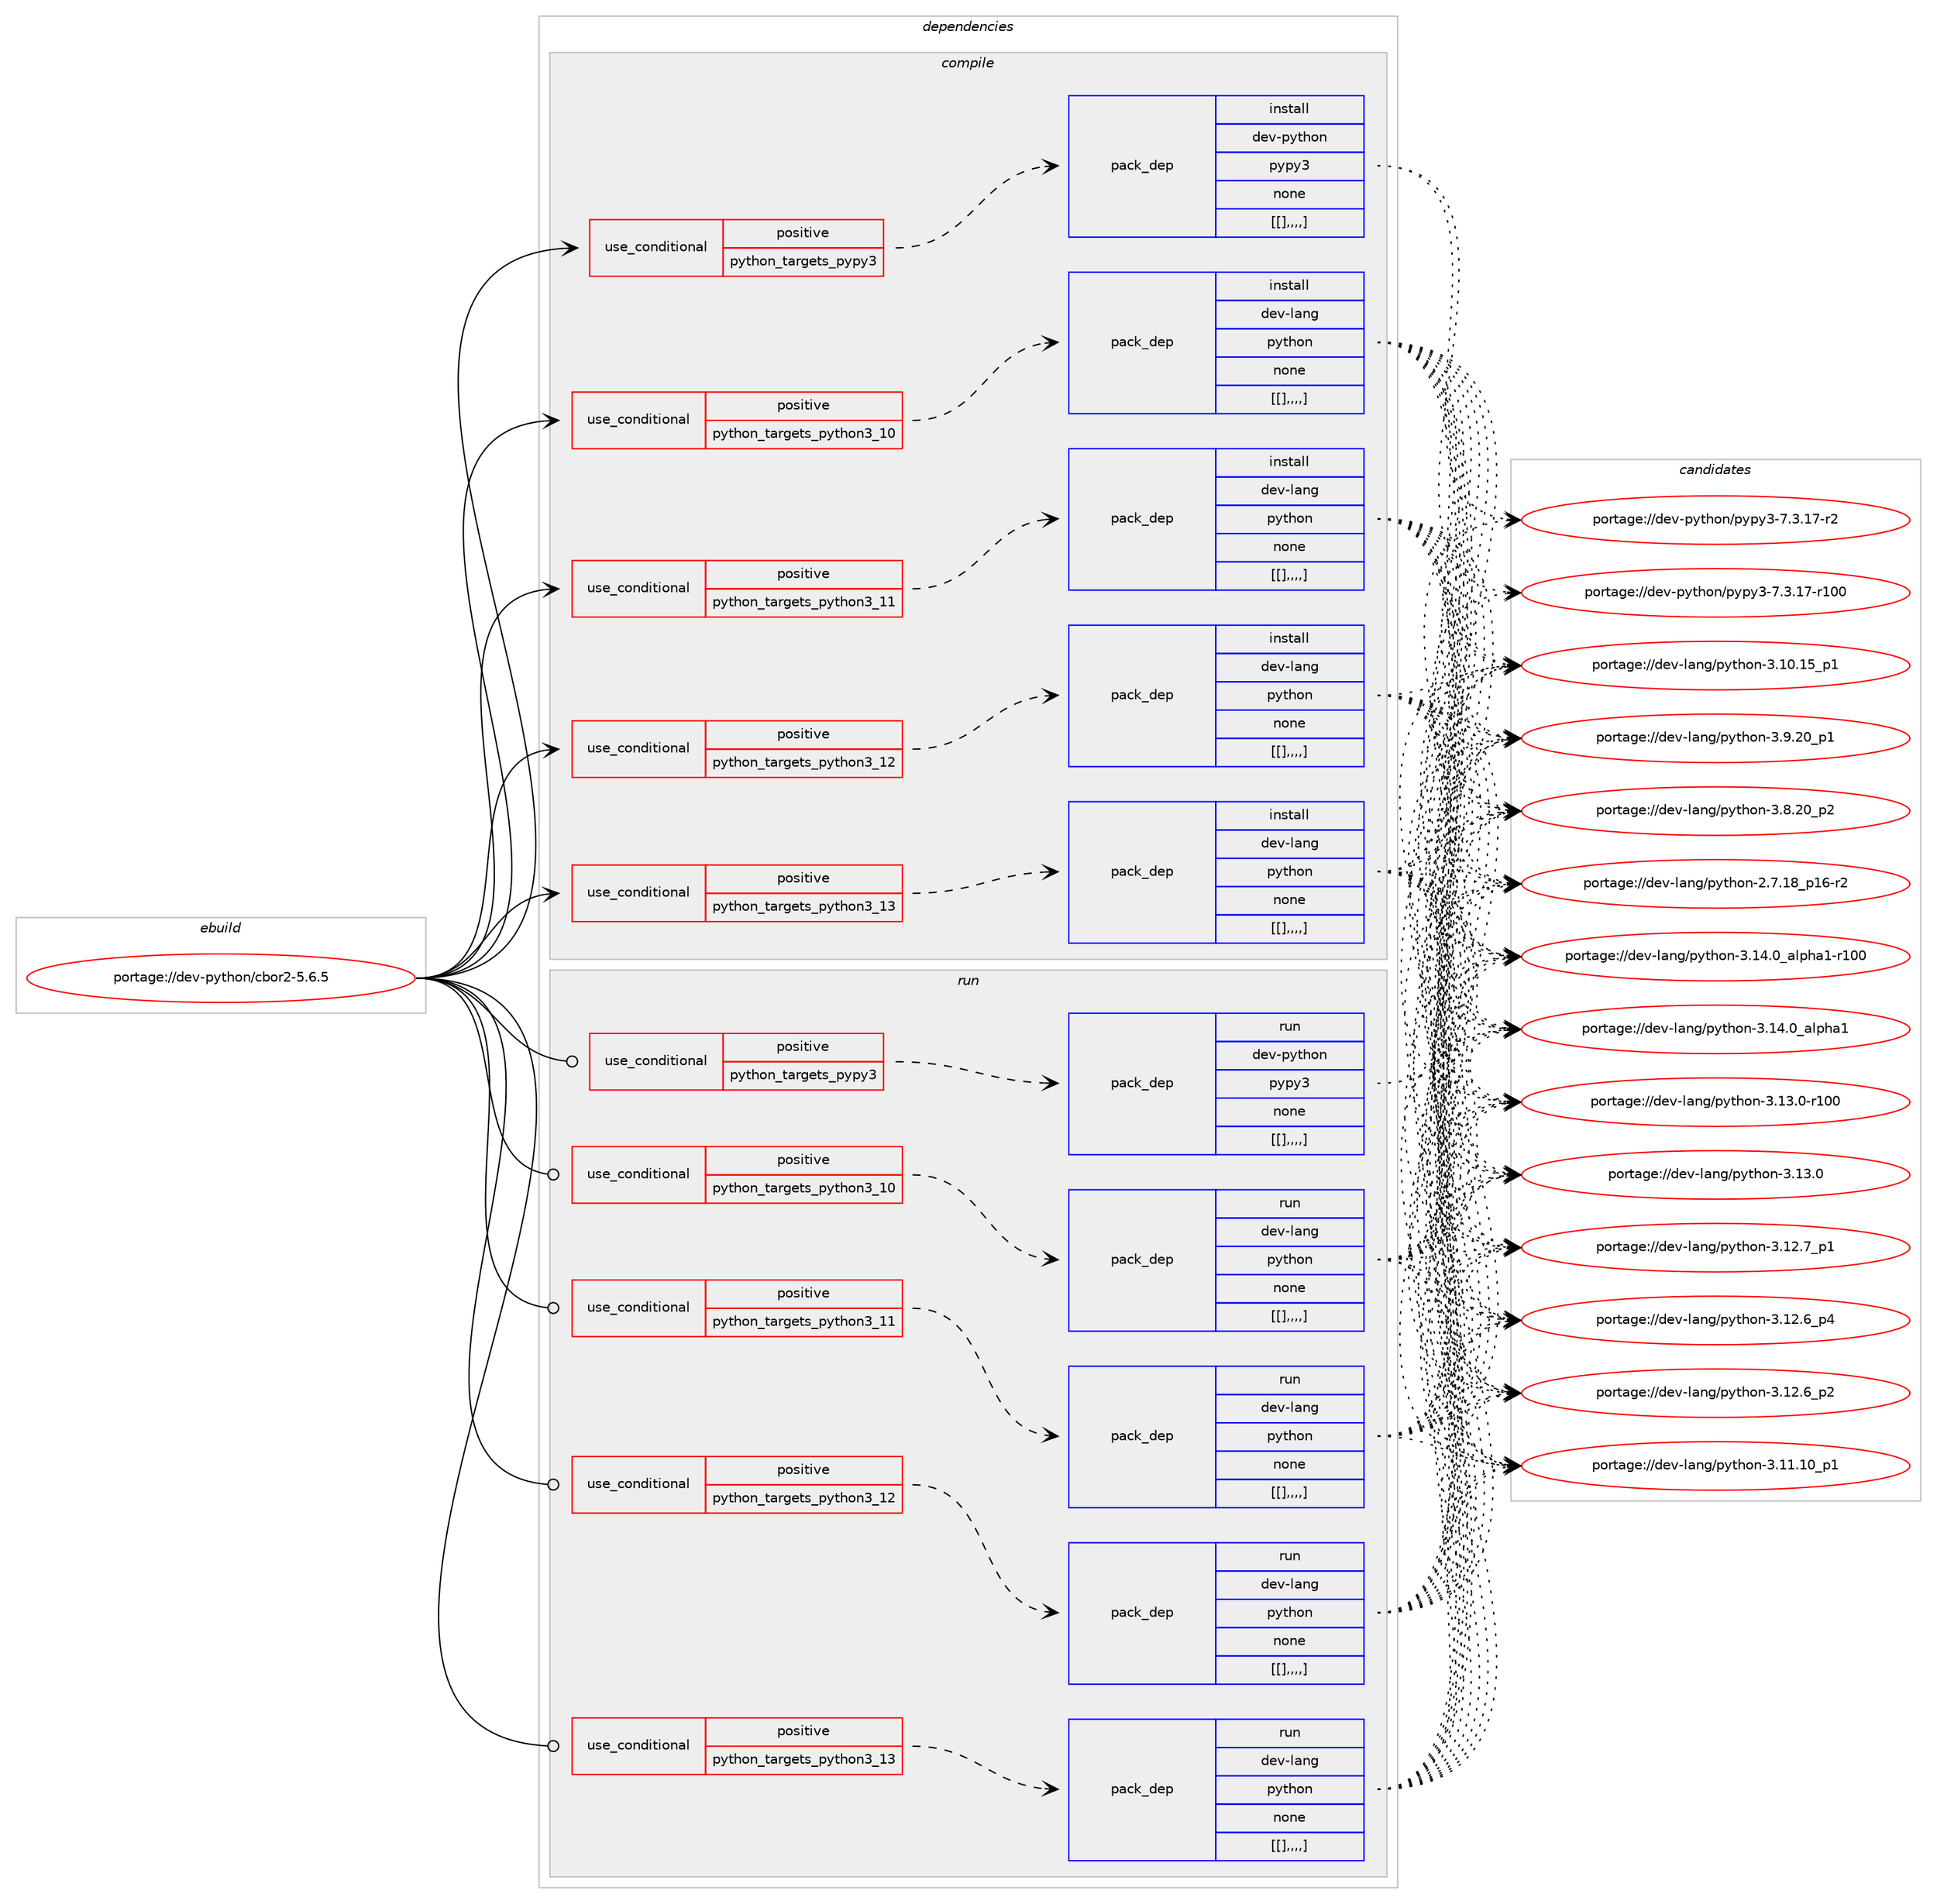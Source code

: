 digraph prolog {

# *************
# Graph options
# *************

newrank=true;
concentrate=true;
compound=true;
graph [rankdir=LR,fontname=Helvetica,fontsize=10,ranksep=1.5];#, ranksep=2.5, nodesep=0.2];
edge  [arrowhead=vee];
node  [fontname=Helvetica,fontsize=10];

# **********
# The ebuild
# **********

subgraph cluster_leftcol {
color=gray;
label=<<i>ebuild</i>>;
id [label="portage://dev-python/cbor2-5.6.5", color=red, width=4, href="../dev-python/cbor2-5.6.5.svg"];
}

# ****************
# The dependencies
# ****************

subgraph cluster_midcol {
color=gray;
label=<<i>dependencies</i>>;
subgraph cluster_compile {
fillcolor="#eeeeee";
style=filled;
label=<<i>compile</i>>;
subgraph cond33544 {
dependency148520 [label=<<TABLE BORDER="0" CELLBORDER="1" CELLSPACING="0" CELLPADDING="4"><TR><TD ROWSPAN="3" CELLPADDING="10">use_conditional</TD></TR><TR><TD>positive</TD></TR><TR><TD>python_targets_pypy3</TD></TR></TABLE>>, shape=none, color=red];
subgraph pack113664 {
dependency148525 [label=<<TABLE BORDER="0" CELLBORDER="1" CELLSPACING="0" CELLPADDING="4" WIDTH="220"><TR><TD ROWSPAN="6" CELLPADDING="30">pack_dep</TD></TR><TR><TD WIDTH="110">install</TD></TR><TR><TD>dev-python</TD></TR><TR><TD>pypy3</TD></TR><TR><TD>none</TD></TR><TR><TD>[[],,,,]</TD></TR></TABLE>>, shape=none, color=blue];
}
dependency148520:e -> dependency148525:w [weight=20,style="dashed",arrowhead="vee"];
}
id:e -> dependency148520:w [weight=20,style="solid",arrowhead="vee"];
subgraph cond33549 {
dependency148533 [label=<<TABLE BORDER="0" CELLBORDER="1" CELLSPACING="0" CELLPADDING="4"><TR><TD ROWSPAN="3" CELLPADDING="10">use_conditional</TD></TR><TR><TD>positive</TD></TR><TR><TD>python_targets_python3_10</TD></TR></TABLE>>, shape=none, color=red];
subgraph pack113672 {
dependency148570 [label=<<TABLE BORDER="0" CELLBORDER="1" CELLSPACING="0" CELLPADDING="4" WIDTH="220"><TR><TD ROWSPAN="6" CELLPADDING="30">pack_dep</TD></TR><TR><TD WIDTH="110">install</TD></TR><TR><TD>dev-lang</TD></TR><TR><TD>python</TD></TR><TR><TD>none</TD></TR><TR><TD>[[],,,,]</TD></TR></TABLE>>, shape=none, color=blue];
}
dependency148533:e -> dependency148570:w [weight=20,style="dashed",arrowhead="vee"];
}
id:e -> dependency148533:w [weight=20,style="solid",arrowhead="vee"];
subgraph cond33575 {
dependency148603 [label=<<TABLE BORDER="0" CELLBORDER="1" CELLSPACING="0" CELLPADDING="4"><TR><TD ROWSPAN="3" CELLPADDING="10">use_conditional</TD></TR><TR><TD>positive</TD></TR><TR><TD>python_targets_python3_11</TD></TR></TABLE>>, shape=none, color=red];
subgraph pack113720 {
dependency148638 [label=<<TABLE BORDER="0" CELLBORDER="1" CELLSPACING="0" CELLPADDING="4" WIDTH="220"><TR><TD ROWSPAN="6" CELLPADDING="30">pack_dep</TD></TR><TR><TD WIDTH="110">install</TD></TR><TR><TD>dev-lang</TD></TR><TR><TD>python</TD></TR><TR><TD>none</TD></TR><TR><TD>[[],,,,]</TD></TR></TABLE>>, shape=none, color=blue];
}
dependency148603:e -> dependency148638:w [weight=20,style="dashed",arrowhead="vee"];
}
id:e -> dependency148603:w [weight=20,style="solid",arrowhead="vee"];
subgraph cond33603 {
dependency148645 [label=<<TABLE BORDER="0" CELLBORDER="1" CELLSPACING="0" CELLPADDING="4"><TR><TD ROWSPAN="3" CELLPADDING="10">use_conditional</TD></TR><TR><TD>positive</TD></TR><TR><TD>python_targets_python3_12</TD></TR></TABLE>>, shape=none, color=red];
subgraph pack113730 {
dependency148648 [label=<<TABLE BORDER="0" CELLBORDER="1" CELLSPACING="0" CELLPADDING="4" WIDTH="220"><TR><TD ROWSPAN="6" CELLPADDING="30">pack_dep</TD></TR><TR><TD WIDTH="110">install</TD></TR><TR><TD>dev-lang</TD></TR><TR><TD>python</TD></TR><TR><TD>none</TD></TR><TR><TD>[[],,,,]</TD></TR></TABLE>>, shape=none, color=blue];
}
dependency148645:e -> dependency148648:w [weight=20,style="dashed",arrowhead="vee"];
}
id:e -> dependency148645:w [weight=20,style="solid",arrowhead="vee"];
subgraph cond33610 {
dependency148687 [label=<<TABLE BORDER="0" CELLBORDER="1" CELLSPACING="0" CELLPADDING="4"><TR><TD ROWSPAN="3" CELLPADDING="10">use_conditional</TD></TR><TR><TD>positive</TD></TR><TR><TD>python_targets_python3_13</TD></TR></TABLE>>, shape=none, color=red];
subgraph pack113759 {
dependency148731 [label=<<TABLE BORDER="0" CELLBORDER="1" CELLSPACING="0" CELLPADDING="4" WIDTH="220"><TR><TD ROWSPAN="6" CELLPADDING="30">pack_dep</TD></TR><TR><TD WIDTH="110">install</TD></TR><TR><TD>dev-lang</TD></TR><TR><TD>python</TD></TR><TR><TD>none</TD></TR><TR><TD>[[],,,,]</TD></TR></TABLE>>, shape=none, color=blue];
}
dependency148687:e -> dependency148731:w [weight=20,style="dashed",arrowhead="vee"];
}
id:e -> dependency148687:w [weight=20,style="solid",arrowhead="vee"];
}
subgraph cluster_compileandrun {
fillcolor="#eeeeee";
style=filled;
label=<<i>compile and run</i>>;
}
subgraph cluster_run {
fillcolor="#eeeeee";
style=filled;
label=<<i>run</i>>;
subgraph cond33653 {
dependency148772 [label=<<TABLE BORDER="0" CELLBORDER="1" CELLSPACING="0" CELLPADDING="4"><TR><TD ROWSPAN="3" CELLPADDING="10">use_conditional</TD></TR><TR><TD>positive</TD></TR><TR><TD>python_targets_pypy3</TD></TR></TABLE>>, shape=none, color=red];
subgraph pack113801 {
dependency148788 [label=<<TABLE BORDER="0" CELLBORDER="1" CELLSPACING="0" CELLPADDING="4" WIDTH="220"><TR><TD ROWSPAN="6" CELLPADDING="30">pack_dep</TD></TR><TR><TD WIDTH="110">run</TD></TR><TR><TD>dev-python</TD></TR><TR><TD>pypy3</TD></TR><TR><TD>none</TD></TR><TR><TD>[[],,,,]</TD></TR></TABLE>>, shape=none, color=blue];
}
dependency148772:e -> dependency148788:w [weight=20,style="dashed",arrowhead="vee"];
}
id:e -> dependency148772:w [weight=20,style="solid",arrowhead="odot"];
subgraph cond33676 {
dependency148812 [label=<<TABLE BORDER="0" CELLBORDER="1" CELLSPACING="0" CELLPADDING="4"><TR><TD ROWSPAN="3" CELLPADDING="10">use_conditional</TD></TR><TR><TD>positive</TD></TR><TR><TD>python_targets_python3_10</TD></TR></TABLE>>, shape=none, color=red];
subgraph pack113822 {
dependency148816 [label=<<TABLE BORDER="0" CELLBORDER="1" CELLSPACING="0" CELLPADDING="4" WIDTH="220"><TR><TD ROWSPAN="6" CELLPADDING="30">pack_dep</TD></TR><TR><TD WIDTH="110">run</TD></TR><TR><TD>dev-lang</TD></TR><TR><TD>python</TD></TR><TR><TD>none</TD></TR><TR><TD>[[],,,,]</TD></TR></TABLE>>, shape=none, color=blue];
}
dependency148812:e -> dependency148816:w [weight=20,style="dashed",arrowhead="vee"];
}
id:e -> dependency148812:w [weight=20,style="solid",arrowhead="odot"];
subgraph cond33685 {
dependency148888 [label=<<TABLE BORDER="0" CELLBORDER="1" CELLSPACING="0" CELLPADDING="4"><TR><TD ROWSPAN="3" CELLPADDING="10">use_conditional</TD></TR><TR><TD>positive</TD></TR><TR><TD>python_targets_python3_11</TD></TR></TABLE>>, shape=none, color=red];
subgraph pack113880 {
dependency148903 [label=<<TABLE BORDER="0" CELLBORDER="1" CELLSPACING="0" CELLPADDING="4" WIDTH="220"><TR><TD ROWSPAN="6" CELLPADDING="30">pack_dep</TD></TR><TR><TD WIDTH="110">run</TD></TR><TR><TD>dev-lang</TD></TR><TR><TD>python</TD></TR><TR><TD>none</TD></TR><TR><TD>[[],,,,]</TD></TR></TABLE>>, shape=none, color=blue];
}
dependency148888:e -> dependency148903:w [weight=20,style="dashed",arrowhead="vee"];
}
id:e -> dependency148888:w [weight=20,style="solid",arrowhead="odot"];
subgraph cond33717 {
dependency148911 [label=<<TABLE BORDER="0" CELLBORDER="1" CELLSPACING="0" CELLPADDING="4"><TR><TD ROWSPAN="3" CELLPADDING="10">use_conditional</TD></TR><TR><TD>positive</TD></TR><TR><TD>python_targets_python3_12</TD></TR></TABLE>>, shape=none, color=red];
subgraph pack113893 {
dependency148983 [label=<<TABLE BORDER="0" CELLBORDER="1" CELLSPACING="0" CELLPADDING="4" WIDTH="220"><TR><TD ROWSPAN="6" CELLPADDING="30">pack_dep</TD></TR><TR><TD WIDTH="110">run</TD></TR><TR><TD>dev-lang</TD></TR><TR><TD>python</TD></TR><TR><TD>none</TD></TR><TR><TD>[[],,,,]</TD></TR></TABLE>>, shape=none, color=blue];
}
dependency148911:e -> dependency148983:w [weight=20,style="dashed",arrowhead="vee"];
}
id:e -> dependency148911:w [weight=20,style="solid",arrowhead="odot"];
subgraph cond33752 {
dependency148991 [label=<<TABLE BORDER="0" CELLBORDER="1" CELLSPACING="0" CELLPADDING="4"><TR><TD ROWSPAN="3" CELLPADDING="10">use_conditional</TD></TR><TR><TD>positive</TD></TR><TR><TD>python_targets_python3_13</TD></TR></TABLE>>, shape=none, color=red];
subgraph pack113935 {
dependency148998 [label=<<TABLE BORDER="0" CELLBORDER="1" CELLSPACING="0" CELLPADDING="4" WIDTH="220"><TR><TD ROWSPAN="6" CELLPADDING="30">pack_dep</TD></TR><TR><TD WIDTH="110">run</TD></TR><TR><TD>dev-lang</TD></TR><TR><TD>python</TD></TR><TR><TD>none</TD></TR><TR><TD>[[],,,,]</TD></TR></TABLE>>, shape=none, color=blue];
}
dependency148991:e -> dependency148998:w [weight=20,style="dashed",arrowhead="vee"];
}
id:e -> dependency148991:w [weight=20,style="solid",arrowhead="odot"];
}
}

# **************
# The candidates
# **************

subgraph cluster_choices {
rank=same;
color=gray;
label=<<i>candidates</i>>;

subgraph choice113739 {
color=black;
nodesep=1;
choice100101118451121211161041111104711212111212151455546514649554511450 [label="portage://dev-python/pypy3-7.3.17-r2", color=red, width=4,href="../dev-python/pypy3-7.3.17-r2.svg"];
choice1001011184511212111610411111047112121112121514555465146495545114494848 [label="portage://dev-python/pypy3-7.3.17-r100", color=red, width=4,href="../dev-python/pypy3-7.3.17-r100.svg"];
dependency148525:e -> choice100101118451121211161041111104711212111212151455546514649554511450:w [style=dotted,weight="100"];
dependency148525:e -> choice1001011184511212111610411111047112121112121514555465146495545114494848:w [style=dotted,weight="100"];
}
subgraph choice113740 {
color=black;
nodesep=1;
choice100101118451089711010347112121116104111110455146495246489597108112104974945114494848 [label="portage://dev-lang/python-3.14.0_alpha1-r100", color=red, width=4,href="../dev-lang/python-3.14.0_alpha1-r100.svg"];
choice1001011184510897110103471121211161041111104551464952464895971081121049749 [label="portage://dev-lang/python-3.14.0_alpha1", color=red, width=4,href="../dev-lang/python-3.14.0_alpha1.svg"];
choice1001011184510897110103471121211161041111104551464951464845114494848 [label="portage://dev-lang/python-3.13.0-r100", color=red, width=4,href="../dev-lang/python-3.13.0-r100.svg"];
choice10010111845108971101034711212111610411111045514649514648 [label="portage://dev-lang/python-3.13.0", color=red, width=4,href="../dev-lang/python-3.13.0.svg"];
choice100101118451089711010347112121116104111110455146495046559511249 [label="portage://dev-lang/python-3.12.7_p1", color=red, width=4,href="../dev-lang/python-3.12.7_p1.svg"];
choice100101118451089711010347112121116104111110455146495046549511252 [label="portage://dev-lang/python-3.12.6_p4", color=red, width=4,href="../dev-lang/python-3.12.6_p4.svg"];
choice100101118451089711010347112121116104111110455146495046549511250 [label="portage://dev-lang/python-3.12.6_p2", color=red, width=4,href="../dev-lang/python-3.12.6_p2.svg"];
choice10010111845108971101034711212111610411111045514649494649489511249 [label="portage://dev-lang/python-3.11.10_p1", color=red, width=4,href="../dev-lang/python-3.11.10_p1.svg"];
choice10010111845108971101034711212111610411111045514649484649539511249 [label="portage://dev-lang/python-3.10.15_p1", color=red, width=4,href="../dev-lang/python-3.10.15_p1.svg"];
choice100101118451089711010347112121116104111110455146574650489511249 [label="portage://dev-lang/python-3.9.20_p1", color=red, width=4,href="../dev-lang/python-3.9.20_p1.svg"];
choice100101118451089711010347112121116104111110455146564650489511250 [label="portage://dev-lang/python-3.8.20_p2", color=red, width=4,href="../dev-lang/python-3.8.20_p2.svg"];
choice100101118451089711010347112121116104111110455046554649569511249544511450 [label="portage://dev-lang/python-2.7.18_p16-r2", color=red, width=4,href="../dev-lang/python-2.7.18_p16-r2.svg"];
dependency148570:e -> choice100101118451089711010347112121116104111110455146495246489597108112104974945114494848:w [style=dotted,weight="100"];
dependency148570:e -> choice1001011184510897110103471121211161041111104551464952464895971081121049749:w [style=dotted,weight="100"];
dependency148570:e -> choice1001011184510897110103471121211161041111104551464951464845114494848:w [style=dotted,weight="100"];
dependency148570:e -> choice10010111845108971101034711212111610411111045514649514648:w [style=dotted,weight="100"];
dependency148570:e -> choice100101118451089711010347112121116104111110455146495046559511249:w [style=dotted,weight="100"];
dependency148570:e -> choice100101118451089711010347112121116104111110455146495046549511252:w [style=dotted,weight="100"];
dependency148570:e -> choice100101118451089711010347112121116104111110455146495046549511250:w [style=dotted,weight="100"];
dependency148570:e -> choice10010111845108971101034711212111610411111045514649494649489511249:w [style=dotted,weight="100"];
dependency148570:e -> choice10010111845108971101034711212111610411111045514649484649539511249:w [style=dotted,weight="100"];
dependency148570:e -> choice100101118451089711010347112121116104111110455146574650489511249:w [style=dotted,weight="100"];
dependency148570:e -> choice100101118451089711010347112121116104111110455146564650489511250:w [style=dotted,weight="100"];
dependency148570:e -> choice100101118451089711010347112121116104111110455046554649569511249544511450:w [style=dotted,weight="100"];
}
subgraph choice113749 {
color=black;
nodesep=1;
choice100101118451089711010347112121116104111110455146495246489597108112104974945114494848 [label="portage://dev-lang/python-3.14.0_alpha1-r100", color=red, width=4,href="../dev-lang/python-3.14.0_alpha1-r100.svg"];
choice1001011184510897110103471121211161041111104551464952464895971081121049749 [label="portage://dev-lang/python-3.14.0_alpha1", color=red, width=4,href="../dev-lang/python-3.14.0_alpha1.svg"];
choice1001011184510897110103471121211161041111104551464951464845114494848 [label="portage://dev-lang/python-3.13.0-r100", color=red, width=4,href="../dev-lang/python-3.13.0-r100.svg"];
choice10010111845108971101034711212111610411111045514649514648 [label="portage://dev-lang/python-3.13.0", color=red, width=4,href="../dev-lang/python-3.13.0.svg"];
choice100101118451089711010347112121116104111110455146495046559511249 [label="portage://dev-lang/python-3.12.7_p1", color=red, width=4,href="../dev-lang/python-3.12.7_p1.svg"];
choice100101118451089711010347112121116104111110455146495046549511252 [label="portage://dev-lang/python-3.12.6_p4", color=red, width=4,href="../dev-lang/python-3.12.6_p4.svg"];
choice100101118451089711010347112121116104111110455146495046549511250 [label="portage://dev-lang/python-3.12.6_p2", color=red, width=4,href="../dev-lang/python-3.12.6_p2.svg"];
choice10010111845108971101034711212111610411111045514649494649489511249 [label="portage://dev-lang/python-3.11.10_p1", color=red, width=4,href="../dev-lang/python-3.11.10_p1.svg"];
choice10010111845108971101034711212111610411111045514649484649539511249 [label="portage://dev-lang/python-3.10.15_p1", color=red, width=4,href="../dev-lang/python-3.10.15_p1.svg"];
choice100101118451089711010347112121116104111110455146574650489511249 [label="portage://dev-lang/python-3.9.20_p1", color=red, width=4,href="../dev-lang/python-3.9.20_p1.svg"];
choice100101118451089711010347112121116104111110455146564650489511250 [label="portage://dev-lang/python-3.8.20_p2", color=red, width=4,href="../dev-lang/python-3.8.20_p2.svg"];
choice100101118451089711010347112121116104111110455046554649569511249544511450 [label="portage://dev-lang/python-2.7.18_p16-r2", color=red, width=4,href="../dev-lang/python-2.7.18_p16-r2.svg"];
dependency148638:e -> choice100101118451089711010347112121116104111110455146495246489597108112104974945114494848:w [style=dotted,weight="100"];
dependency148638:e -> choice1001011184510897110103471121211161041111104551464952464895971081121049749:w [style=dotted,weight="100"];
dependency148638:e -> choice1001011184510897110103471121211161041111104551464951464845114494848:w [style=dotted,weight="100"];
dependency148638:e -> choice10010111845108971101034711212111610411111045514649514648:w [style=dotted,weight="100"];
dependency148638:e -> choice100101118451089711010347112121116104111110455146495046559511249:w [style=dotted,weight="100"];
dependency148638:e -> choice100101118451089711010347112121116104111110455146495046549511252:w [style=dotted,weight="100"];
dependency148638:e -> choice100101118451089711010347112121116104111110455146495046549511250:w [style=dotted,weight="100"];
dependency148638:e -> choice10010111845108971101034711212111610411111045514649494649489511249:w [style=dotted,weight="100"];
dependency148638:e -> choice10010111845108971101034711212111610411111045514649484649539511249:w [style=dotted,weight="100"];
dependency148638:e -> choice100101118451089711010347112121116104111110455146574650489511249:w [style=dotted,weight="100"];
dependency148638:e -> choice100101118451089711010347112121116104111110455146564650489511250:w [style=dotted,weight="100"];
dependency148638:e -> choice100101118451089711010347112121116104111110455046554649569511249544511450:w [style=dotted,weight="100"];
}
subgraph choice113759 {
color=black;
nodesep=1;
choice100101118451089711010347112121116104111110455146495246489597108112104974945114494848 [label="portage://dev-lang/python-3.14.0_alpha1-r100", color=red, width=4,href="../dev-lang/python-3.14.0_alpha1-r100.svg"];
choice1001011184510897110103471121211161041111104551464952464895971081121049749 [label="portage://dev-lang/python-3.14.0_alpha1", color=red, width=4,href="../dev-lang/python-3.14.0_alpha1.svg"];
choice1001011184510897110103471121211161041111104551464951464845114494848 [label="portage://dev-lang/python-3.13.0-r100", color=red, width=4,href="../dev-lang/python-3.13.0-r100.svg"];
choice10010111845108971101034711212111610411111045514649514648 [label="portage://dev-lang/python-3.13.0", color=red, width=4,href="../dev-lang/python-3.13.0.svg"];
choice100101118451089711010347112121116104111110455146495046559511249 [label="portage://dev-lang/python-3.12.7_p1", color=red, width=4,href="../dev-lang/python-3.12.7_p1.svg"];
choice100101118451089711010347112121116104111110455146495046549511252 [label="portage://dev-lang/python-3.12.6_p4", color=red, width=4,href="../dev-lang/python-3.12.6_p4.svg"];
choice100101118451089711010347112121116104111110455146495046549511250 [label="portage://dev-lang/python-3.12.6_p2", color=red, width=4,href="../dev-lang/python-3.12.6_p2.svg"];
choice10010111845108971101034711212111610411111045514649494649489511249 [label="portage://dev-lang/python-3.11.10_p1", color=red, width=4,href="../dev-lang/python-3.11.10_p1.svg"];
choice10010111845108971101034711212111610411111045514649484649539511249 [label="portage://dev-lang/python-3.10.15_p1", color=red, width=4,href="../dev-lang/python-3.10.15_p1.svg"];
choice100101118451089711010347112121116104111110455146574650489511249 [label="portage://dev-lang/python-3.9.20_p1", color=red, width=4,href="../dev-lang/python-3.9.20_p1.svg"];
choice100101118451089711010347112121116104111110455146564650489511250 [label="portage://dev-lang/python-3.8.20_p2", color=red, width=4,href="../dev-lang/python-3.8.20_p2.svg"];
choice100101118451089711010347112121116104111110455046554649569511249544511450 [label="portage://dev-lang/python-2.7.18_p16-r2", color=red, width=4,href="../dev-lang/python-2.7.18_p16-r2.svg"];
dependency148648:e -> choice100101118451089711010347112121116104111110455146495246489597108112104974945114494848:w [style=dotted,weight="100"];
dependency148648:e -> choice1001011184510897110103471121211161041111104551464952464895971081121049749:w [style=dotted,weight="100"];
dependency148648:e -> choice1001011184510897110103471121211161041111104551464951464845114494848:w [style=dotted,weight="100"];
dependency148648:e -> choice10010111845108971101034711212111610411111045514649514648:w [style=dotted,weight="100"];
dependency148648:e -> choice100101118451089711010347112121116104111110455146495046559511249:w [style=dotted,weight="100"];
dependency148648:e -> choice100101118451089711010347112121116104111110455146495046549511252:w [style=dotted,weight="100"];
dependency148648:e -> choice100101118451089711010347112121116104111110455146495046549511250:w [style=dotted,weight="100"];
dependency148648:e -> choice10010111845108971101034711212111610411111045514649494649489511249:w [style=dotted,weight="100"];
dependency148648:e -> choice10010111845108971101034711212111610411111045514649484649539511249:w [style=dotted,weight="100"];
dependency148648:e -> choice100101118451089711010347112121116104111110455146574650489511249:w [style=dotted,weight="100"];
dependency148648:e -> choice100101118451089711010347112121116104111110455146564650489511250:w [style=dotted,weight="100"];
dependency148648:e -> choice100101118451089711010347112121116104111110455046554649569511249544511450:w [style=dotted,weight="100"];
}
subgraph choice113766 {
color=black;
nodesep=1;
choice100101118451089711010347112121116104111110455146495246489597108112104974945114494848 [label="portage://dev-lang/python-3.14.0_alpha1-r100", color=red, width=4,href="../dev-lang/python-3.14.0_alpha1-r100.svg"];
choice1001011184510897110103471121211161041111104551464952464895971081121049749 [label="portage://dev-lang/python-3.14.0_alpha1", color=red, width=4,href="../dev-lang/python-3.14.0_alpha1.svg"];
choice1001011184510897110103471121211161041111104551464951464845114494848 [label="portage://dev-lang/python-3.13.0-r100", color=red, width=4,href="../dev-lang/python-3.13.0-r100.svg"];
choice10010111845108971101034711212111610411111045514649514648 [label="portage://dev-lang/python-3.13.0", color=red, width=4,href="../dev-lang/python-3.13.0.svg"];
choice100101118451089711010347112121116104111110455146495046559511249 [label="portage://dev-lang/python-3.12.7_p1", color=red, width=4,href="../dev-lang/python-3.12.7_p1.svg"];
choice100101118451089711010347112121116104111110455146495046549511252 [label="portage://dev-lang/python-3.12.6_p4", color=red, width=4,href="../dev-lang/python-3.12.6_p4.svg"];
choice100101118451089711010347112121116104111110455146495046549511250 [label="portage://dev-lang/python-3.12.6_p2", color=red, width=4,href="../dev-lang/python-3.12.6_p2.svg"];
choice10010111845108971101034711212111610411111045514649494649489511249 [label="portage://dev-lang/python-3.11.10_p1", color=red, width=4,href="../dev-lang/python-3.11.10_p1.svg"];
choice10010111845108971101034711212111610411111045514649484649539511249 [label="portage://dev-lang/python-3.10.15_p1", color=red, width=4,href="../dev-lang/python-3.10.15_p1.svg"];
choice100101118451089711010347112121116104111110455146574650489511249 [label="portage://dev-lang/python-3.9.20_p1", color=red, width=4,href="../dev-lang/python-3.9.20_p1.svg"];
choice100101118451089711010347112121116104111110455146564650489511250 [label="portage://dev-lang/python-3.8.20_p2", color=red, width=4,href="../dev-lang/python-3.8.20_p2.svg"];
choice100101118451089711010347112121116104111110455046554649569511249544511450 [label="portage://dev-lang/python-2.7.18_p16-r2", color=red, width=4,href="../dev-lang/python-2.7.18_p16-r2.svg"];
dependency148731:e -> choice100101118451089711010347112121116104111110455146495246489597108112104974945114494848:w [style=dotted,weight="100"];
dependency148731:e -> choice1001011184510897110103471121211161041111104551464952464895971081121049749:w [style=dotted,weight="100"];
dependency148731:e -> choice1001011184510897110103471121211161041111104551464951464845114494848:w [style=dotted,weight="100"];
dependency148731:e -> choice10010111845108971101034711212111610411111045514649514648:w [style=dotted,weight="100"];
dependency148731:e -> choice100101118451089711010347112121116104111110455146495046559511249:w [style=dotted,weight="100"];
dependency148731:e -> choice100101118451089711010347112121116104111110455146495046549511252:w [style=dotted,weight="100"];
dependency148731:e -> choice100101118451089711010347112121116104111110455146495046549511250:w [style=dotted,weight="100"];
dependency148731:e -> choice10010111845108971101034711212111610411111045514649494649489511249:w [style=dotted,weight="100"];
dependency148731:e -> choice10010111845108971101034711212111610411111045514649484649539511249:w [style=dotted,weight="100"];
dependency148731:e -> choice100101118451089711010347112121116104111110455146574650489511249:w [style=dotted,weight="100"];
dependency148731:e -> choice100101118451089711010347112121116104111110455146564650489511250:w [style=dotted,weight="100"];
dependency148731:e -> choice100101118451089711010347112121116104111110455046554649569511249544511450:w [style=dotted,weight="100"];
}
subgraph choice113778 {
color=black;
nodesep=1;
choice100101118451121211161041111104711212111212151455546514649554511450 [label="portage://dev-python/pypy3-7.3.17-r2", color=red, width=4,href="../dev-python/pypy3-7.3.17-r2.svg"];
choice1001011184511212111610411111047112121112121514555465146495545114494848 [label="portage://dev-python/pypy3-7.3.17-r100", color=red, width=4,href="../dev-python/pypy3-7.3.17-r100.svg"];
dependency148788:e -> choice100101118451121211161041111104711212111212151455546514649554511450:w [style=dotted,weight="100"];
dependency148788:e -> choice1001011184511212111610411111047112121112121514555465146495545114494848:w [style=dotted,weight="100"];
}
subgraph choice113795 {
color=black;
nodesep=1;
choice100101118451089711010347112121116104111110455146495246489597108112104974945114494848 [label="portage://dev-lang/python-3.14.0_alpha1-r100", color=red, width=4,href="../dev-lang/python-3.14.0_alpha1-r100.svg"];
choice1001011184510897110103471121211161041111104551464952464895971081121049749 [label="portage://dev-lang/python-3.14.0_alpha1", color=red, width=4,href="../dev-lang/python-3.14.0_alpha1.svg"];
choice1001011184510897110103471121211161041111104551464951464845114494848 [label="portage://dev-lang/python-3.13.0-r100", color=red, width=4,href="../dev-lang/python-3.13.0-r100.svg"];
choice10010111845108971101034711212111610411111045514649514648 [label="portage://dev-lang/python-3.13.0", color=red, width=4,href="../dev-lang/python-3.13.0.svg"];
choice100101118451089711010347112121116104111110455146495046559511249 [label="portage://dev-lang/python-3.12.7_p1", color=red, width=4,href="../dev-lang/python-3.12.7_p1.svg"];
choice100101118451089711010347112121116104111110455146495046549511252 [label="portage://dev-lang/python-3.12.6_p4", color=red, width=4,href="../dev-lang/python-3.12.6_p4.svg"];
choice100101118451089711010347112121116104111110455146495046549511250 [label="portage://dev-lang/python-3.12.6_p2", color=red, width=4,href="../dev-lang/python-3.12.6_p2.svg"];
choice10010111845108971101034711212111610411111045514649494649489511249 [label="portage://dev-lang/python-3.11.10_p1", color=red, width=4,href="../dev-lang/python-3.11.10_p1.svg"];
choice10010111845108971101034711212111610411111045514649484649539511249 [label="portage://dev-lang/python-3.10.15_p1", color=red, width=4,href="../dev-lang/python-3.10.15_p1.svg"];
choice100101118451089711010347112121116104111110455146574650489511249 [label="portage://dev-lang/python-3.9.20_p1", color=red, width=4,href="../dev-lang/python-3.9.20_p1.svg"];
choice100101118451089711010347112121116104111110455146564650489511250 [label="portage://dev-lang/python-3.8.20_p2", color=red, width=4,href="../dev-lang/python-3.8.20_p2.svg"];
choice100101118451089711010347112121116104111110455046554649569511249544511450 [label="portage://dev-lang/python-2.7.18_p16-r2", color=red, width=4,href="../dev-lang/python-2.7.18_p16-r2.svg"];
dependency148816:e -> choice100101118451089711010347112121116104111110455146495246489597108112104974945114494848:w [style=dotted,weight="100"];
dependency148816:e -> choice1001011184510897110103471121211161041111104551464952464895971081121049749:w [style=dotted,weight="100"];
dependency148816:e -> choice1001011184510897110103471121211161041111104551464951464845114494848:w [style=dotted,weight="100"];
dependency148816:e -> choice10010111845108971101034711212111610411111045514649514648:w [style=dotted,weight="100"];
dependency148816:e -> choice100101118451089711010347112121116104111110455146495046559511249:w [style=dotted,weight="100"];
dependency148816:e -> choice100101118451089711010347112121116104111110455146495046549511252:w [style=dotted,weight="100"];
dependency148816:e -> choice100101118451089711010347112121116104111110455146495046549511250:w [style=dotted,weight="100"];
dependency148816:e -> choice10010111845108971101034711212111610411111045514649494649489511249:w [style=dotted,weight="100"];
dependency148816:e -> choice10010111845108971101034711212111610411111045514649484649539511249:w [style=dotted,weight="100"];
dependency148816:e -> choice100101118451089711010347112121116104111110455146574650489511249:w [style=dotted,weight="100"];
dependency148816:e -> choice100101118451089711010347112121116104111110455146564650489511250:w [style=dotted,weight="100"];
dependency148816:e -> choice100101118451089711010347112121116104111110455046554649569511249544511450:w [style=dotted,weight="100"];
}
subgraph choice113825 {
color=black;
nodesep=1;
choice100101118451089711010347112121116104111110455146495246489597108112104974945114494848 [label="portage://dev-lang/python-3.14.0_alpha1-r100", color=red, width=4,href="../dev-lang/python-3.14.0_alpha1-r100.svg"];
choice1001011184510897110103471121211161041111104551464952464895971081121049749 [label="portage://dev-lang/python-3.14.0_alpha1", color=red, width=4,href="../dev-lang/python-3.14.0_alpha1.svg"];
choice1001011184510897110103471121211161041111104551464951464845114494848 [label="portage://dev-lang/python-3.13.0-r100", color=red, width=4,href="../dev-lang/python-3.13.0-r100.svg"];
choice10010111845108971101034711212111610411111045514649514648 [label="portage://dev-lang/python-3.13.0", color=red, width=4,href="../dev-lang/python-3.13.0.svg"];
choice100101118451089711010347112121116104111110455146495046559511249 [label="portage://dev-lang/python-3.12.7_p1", color=red, width=4,href="../dev-lang/python-3.12.7_p1.svg"];
choice100101118451089711010347112121116104111110455146495046549511252 [label="portage://dev-lang/python-3.12.6_p4", color=red, width=4,href="../dev-lang/python-3.12.6_p4.svg"];
choice100101118451089711010347112121116104111110455146495046549511250 [label="portage://dev-lang/python-3.12.6_p2", color=red, width=4,href="../dev-lang/python-3.12.6_p2.svg"];
choice10010111845108971101034711212111610411111045514649494649489511249 [label="portage://dev-lang/python-3.11.10_p1", color=red, width=4,href="../dev-lang/python-3.11.10_p1.svg"];
choice10010111845108971101034711212111610411111045514649484649539511249 [label="portage://dev-lang/python-3.10.15_p1", color=red, width=4,href="../dev-lang/python-3.10.15_p1.svg"];
choice100101118451089711010347112121116104111110455146574650489511249 [label="portage://dev-lang/python-3.9.20_p1", color=red, width=4,href="../dev-lang/python-3.9.20_p1.svg"];
choice100101118451089711010347112121116104111110455146564650489511250 [label="portage://dev-lang/python-3.8.20_p2", color=red, width=4,href="../dev-lang/python-3.8.20_p2.svg"];
choice100101118451089711010347112121116104111110455046554649569511249544511450 [label="portage://dev-lang/python-2.7.18_p16-r2", color=red, width=4,href="../dev-lang/python-2.7.18_p16-r2.svg"];
dependency148903:e -> choice100101118451089711010347112121116104111110455146495246489597108112104974945114494848:w [style=dotted,weight="100"];
dependency148903:e -> choice1001011184510897110103471121211161041111104551464952464895971081121049749:w [style=dotted,weight="100"];
dependency148903:e -> choice1001011184510897110103471121211161041111104551464951464845114494848:w [style=dotted,weight="100"];
dependency148903:e -> choice10010111845108971101034711212111610411111045514649514648:w [style=dotted,weight="100"];
dependency148903:e -> choice100101118451089711010347112121116104111110455146495046559511249:w [style=dotted,weight="100"];
dependency148903:e -> choice100101118451089711010347112121116104111110455146495046549511252:w [style=dotted,weight="100"];
dependency148903:e -> choice100101118451089711010347112121116104111110455146495046549511250:w [style=dotted,weight="100"];
dependency148903:e -> choice10010111845108971101034711212111610411111045514649494649489511249:w [style=dotted,weight="100"];
dependency148903:e -> choice10010111845108971101034711212111610411111045514649484649539511249:w [style=dotted,weight="100"];
dependency148903:e -> choice100101118451089711010347112121116104111110455146574650489511249:w [style=dotted,weight="100"];
dependency148903:e -> choice100101118451089711010347112121116104111110455146564650489511250:w [style=dotted,weight="100"];
dependency148903:e -> choice100101118451089711010347112121116104111110455046554649569511249544511450:w [style=dotted,weight="100"];
}
subgraph choice113855 {
color=black;
nodesep=1;
choice100101118451089711010347112121116104111110455146495246489597108112104974945114494848 [label="portage://dev-lang/python-3.14.0_alpha1-r100", color=red, width=4,href="../dev-lang/python-3.14.0_alpha1-r100.svg"];
choice1001011184510897110103471121211161041111104551464952464895971081121049749 [label="portage://dev-lang/python-3.14.0_alpha1", color=red, width=4,href="../dev-lang/python-3.14.0_alpha1.svg"];
choice1001011184510897110103471121211161041111104551464951464845114494848 [label="portage://dev-lang/python-3.13.0-r100", color=red, width=4,href="../dev-lang/python-3.13.0-r100.svg"];
choice10010111845108971101034711212111610411111045514649514648 [label="portage://dev-lang/python-3.13.0", color=red, width=4,href="../dev-lang/python-3.13.0.svg"];
choice100101118451089711010347112121116104111110455146495046559511249 [label="portage://dev-lang/python-3.12.7_p1", color=red, width=4,href="../dev-lang/python-3.12.7_p1.svg"];
choice100101118451089711010347112121116104111110455146495046549511252 [label="portage://dev-lang/python-3.12.6_p4", color=red, width=4,href="../dev-lang/python-3.12.6_p4.svg"];
choice100101118451089711010347112121116104111110455146495046549511250 [label="portage://dev-lang/python-3.12.6_p2", color=red, width=4,href="../dev-lang/python-3.12.6_p2.svg"];
choice10010111845108971101034711212111610411111045514649494649489511249 [label="portage://dev-lang/python-3.11.10_p1", color=red, width=4,href="../dev-lang/python-3.11.10_p1.svg"];
choice10010111845108971101034711212111610411111045514649484649539511249 [label="portage://dev-lang/python-3.10.15_p1", color=red, width=4,href="../dev-lang/python-3.10.15_p1.svg"];
choice100101118451089711010347112121116104111110455146574650489511249 [label="portage://dev-lang/python-3.9.20_p1", color=red, width=4,href="../dev-lang/python-3.9.20_p1.svg"];
choice100101118451089711010347112121116104111110455146564650489511250 [label="portage://dev-lang/python-3.8.20_p2", color=red, width=4,href="../dev-lang/python-3.8.20_p2.svg"];
choice100101118451089711010347112121116104111110455046554649569511249544511450 [label="portage://dev-lang/python-2.7.18_p16-r2", color=red, width=4,href="../dev-lang/python-2.7.18_p16-r2.svg"];
dependency148983:e -> choice100101118451089711010347112121116104111110455146495246489597108112104974945114494848:w [style=dotted,weight="100"];
dependency148983:e -> choice1001011184510897110103471121211161041111104551464952464895971081121049749:w [style=dotted,weight="100"];
dependency148983:e -> choice1001011184510897110103471121211161041111104551464951464845114494848:w [style=dotted,weight="100"];
dependency148983:e -> choice10010111845108971101034711212111610411111045514649514648:w [style=dotted,weight="100"];
dependency148983:e -> choice100101118451089711010347112121116104111110455146495046559511249:w [style=dotted,weight="100"];
dependency148983:e -> choice100101118451089711010347112121116104111110455146495046549511252:w [style=dotted,weight="100"];
dependency148983:e -> choice100101118451089711010347112121116104111110455146495046549511250:w [style=dotted,weight="100"];
dependency148983:e -> choice10010111845108971101034711212111610411111045514649494649489511249:w [style=dotted,weight="100"];
dependency148983:e -> choice10010111845108971101034711212111610411111045514649484649539511249:w [style=dotted,weight="100"];
dependency148983:e -> choice100101118451089711010347112121116104111110455146574650489511249:w [style=dotted,weight="100"];
dependency148983:e -> choice100101118451089711010347112121116104111110455146564650489511250:w [style=dotted,weight="100"];
dependency148983:e -> choice100101118451089711010347112121116104111110455046554649569511249544511450:w [style=dotted,weight="100"];
}
subgraph choice113876 {
color=black;
nodesep=1;
choice100101118451089711010347112121116104111110455146495246489597108112104974945114494848 [label="portage://dev-lang/python-3.14.0_alpha1-r100", color=red, width=4,href="../dev-lang/python-3.14.0_alpha1-r100.svg"];
choice1001011184510897110103471121211161041111104551464952464895971081121049749 [label="portage://dev-lang/python-3.14.0_alpha1", color=red, width=4,href="../dev-lang/python-3.14.0_alpha1.svg"];
choice1001011184510897110103471121211161041111104551464951464845114494848 [label="portage://dev-lang/python-3.13.0-r100", color=red, width=4,href="../dev-lang/python-3.13.0-r100.svg"];
choice10010111845108971101034711212111610411111045514649514648 [label="portage://dev-lang/python-3.13.0", color=red, width=4,href="../dev-lang/python-3.13.0.svg"];
choice100101118451089711010347112121116104111110455146495046559511249 [label="portage://dev-lang/python-3.12.7_p1", color=red, width=4,href="../dev-lang/python-3.12.7_p1.svg"];
choice100101118451089711010347112121116104111110455146495046549511252 [label="portage://dev-lang/python-3.12.6_p4", color=red, width=4,href="../dev-lang/python-3.12.6_p4.svg"];
choice100101118451089711010347112121116104111110455146495046549511250 [label="portage://dev-lang/python-3.12.6_p2", color=red, width=4,href="../dev-lang/python-3.12.6_p2.svg"];
choice10010111845108971101034711212111610411111045514649494649489511249 [label="portage://dev-lang/python-3.11.10_p1", color=red, width=4,href="../dev-lang/python-3.11.10_p1.svg"];
choice10010111845108971101034711212111610411111045514649484649539511249 [label="portage://dev-lang/python-3.10.15_p1", color=red, width=4,href="../dev-lang/python-3.10.15_p1.svg"];
choice100101118451089711010347112121116104111110455146574650489511249 [label="portage://dev-lang/python-3.9.20_p1", color=red, width=4,href="../dev-lang/python-3.9.20_p1.svg"];
choice100101118451089711010347112121116104111110455146564650489511250 [label="portage://dev-lang/python-3.8.20_p2", color=red, width=4,href="../dev-lang/python-3.8.20_p2.svg"];
choice100101118451089711010347112121116104111110455046554649569511249544511450 [label="portage://dev-lang/python-2.7.18_p16-r2", color=red, width=4,href="../dev-lang/python-2.7.18_p16-r2.svg"];
dependency148998:e -> choice100101118451089711010347112121116104111110455146495246489597108112104974945114494848:w [style=dotted,weight="100"];
dependency148998:e -> choice1001011184510897110103471121211161041111104551464952464895971081121049749:w [style=dotted,weight="100"];
dependency148998:e -> choice1001011184510897110103471121211161041111104551464951464845114494848:w [style=dotted,weight="100"];
dependency148998:e -> choice10010111845108971101034711212111610411111045514649514648:w [style=dotted,weight="100"];
dependency148998:e -> choice100101118451089711010347112121116104111110455146495046559511249:w [style=dotted,weight="100"];
dependency148998:e -> choice100101118451089711010347112121116104111110455146495046549511252:w [style=dotted,weight="100"];
dependency148998:e -> choice100101118451089711010347112121116104111110455146495046549511250:w [style=dotted,weight="100"];
dependency148998:e -> choice10010111845108971101034711212111610411111045514649494649489511249:w [style=dotted,weight="100"];
dependency148998:e -> choice10010111845108971101034711212111610411111045514649484649539511249:w [style=dotted,weight="100"];
dependency148998:e -> choice100101118451089711010347112121116104111110455146574650489511249:w [style=dotted,weight="100"];
dependency148998:e -> choice100101118451089711010347112121116104111110455146564650489511250:w [style=dotted,weight="100"];
dependency148998:e -> choice100101118451089711010347112121116104111110455046554649569511249544511450:w [style=dotted,weight="100"];
}
}

}
